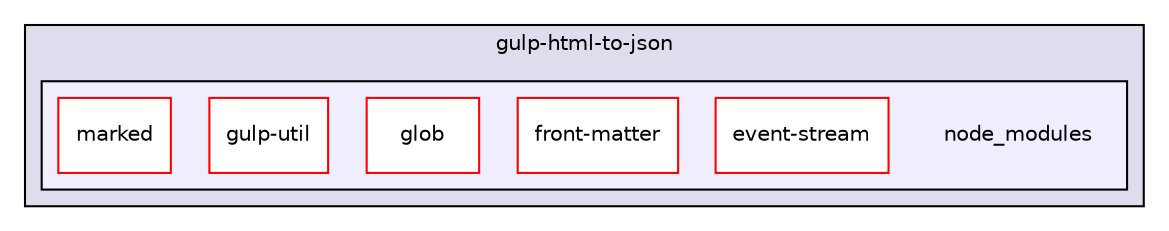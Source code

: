 digraph "gulp-src/node_modules/gulp-html-to-json/node_modules" {
  compound=true
  node [ fontsize="10", fontname="Helvetica"];
  edge [ labelfontsize="10", labelfontname="Helvetica"];
  subgraph clusterdir_dcf9cc7389cfbb1e17902206216b29d8 {
    graph [ bgcolor="#ddddee", pencolor="black", label="gulp-html-to-json" fontname="Helvetica", fontsize="10", URL="dir_dcf9cc7389cfbb1e17902206216b29d8.html"]
  subgraph clusterdir_e285bd5bca29aba0a0109aa778e1b5d6 {
    graph [ bgcolor="#eeeeff", pencolor="black", label="" URL="dir_e285bd5bca29aba0a0109aa778e1b5d6.html"];
    dir_e285bd5bca29aba0a0109aa778e1b5d6 [shape=plaintext label="node_modules"];
    dir_6ba573df9fc6e8e77f4b0a96c121e373 [shape=box label="event-stream" color="red" fillcolor="white" style="filled" URL="dir_6ba573df9fc6e8e77f4b0a96c121e373.html"];
    dir_34053d56fff91b42313af665b7d1dce4 [shape=box label="front-matter" color="red" fillcolor="white" style="filled" URL="dir_34053d56fff91b42313af665b7d1dce4.html"];
    dir_af95ff3872c33b2c76a5acafaeac85a7 [shape=box label="glob" color="red" fillcolor="white" style="filled" URL="dir_af95ff3872c33b2c76a5acafaeac85a7.html"];
    dir_7253c4057bf1d3d831f050172e26af59 [shape=box label="gulp-util" color="red" fillcolor="white" style="filled" URL="dir_7253c4057bf1d3d831f050172e26af59.html"];
    dir_be7efd460a2ed58d0396da91948a8915 [shape=box label="marked" color="red" fillcolor="white" style="filled" URL="dir_be7efd460a2ed58d0396da91948a8915.html"];
  }
  }
}
